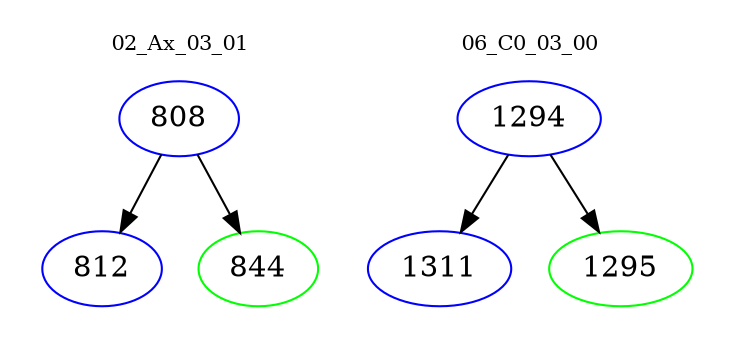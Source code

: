 digraph{
subgraph cluster_0 {
color = white
label = "02_Ax_03_01";
fontsize=10;
T0_808 [label="808", color="blue"]
T0_808 -> T0_812 [color="black"]
T0_812 [label="812", color="blue"]
T0_808 -> T0_844 [color="black"]
T0_844 [label="844", color="green"]
}
subgraph cluster_1 {
color = white
label = "06_C0_03_00";
fontsize=10;
T1_1294 [label="1294", color="blue"]
T1_1294 -> T1_1311 [color="black"]
T1_1311 [label="1311", color="blue"]
T1_1294 -> T1_1295 [color="black"]
T1_1295 [label="1295", color="green"]
}
}
